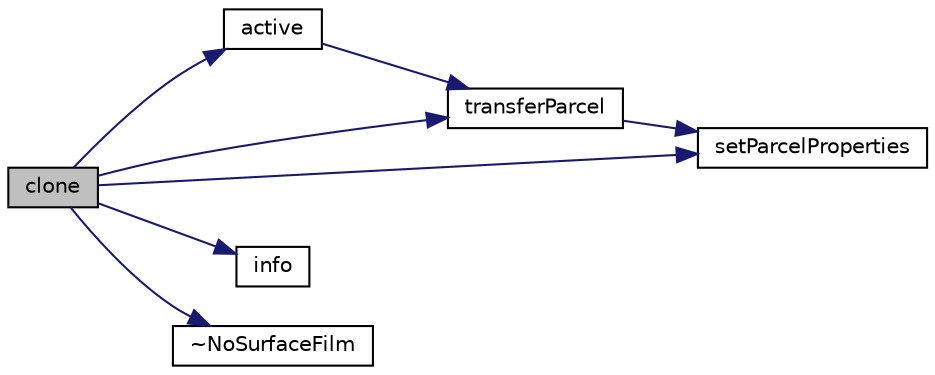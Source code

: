 digraph "clone"
{
  bgcolor="transparent";
  edge [fontname="Helvetica",fontsize="10",labelfontname="Helvetica",labelfontsize="10"];
  node [fontname="Helvetica",fontsize="10",shape=record];
  rankdir="LR";
  Node1 [label="clone",height=0.2,width=0.4,color="black", fillcolor="grey75", style="filled", fontcolor="black"];
  Node1 -> Node2 [color="midnightblue",fontsize="10",style="solid",fontname="Helvetica"];
  Node2 [label="active",height=0.2,width=0.4,color="black",URL="$a01698.html#a6fd1dc792a0b98e6530a7383d4ef3074",tooltip="Flag to indicate whether model activates the surface film model. "];
  Node2 -> Node3 [color="midnightblue",fontsize="10",style="solid",fontname="Helvetica"];
  Node3 [label="transferParcel",height=0.2,width=0.4,color="black",URL="$a01698.html#af3f1c3e45a0819d21913ec81e6de7525",tooltip="Transfer parcel from cloud to surface film. "];
  Node3 -> Node4 [color="midnightblue",fontsize="10",style="solid",fontname="Helvetica"];
  Node4 [label="setParcelProperties",height=0.2,width=0.4,color="black",URL="$a01698.html#a4ab4c4283a1c9dd1ed6ced84988784a8",tooltip="Set parcel properties. "];
  Node1 -> Node5 [color="midnightblue",fontsize="10",style="solid",fontname="Helvetica"];
  Node5 [label="info",height=0.2,width=0.4,color="black",URL="$a01698.html#a535c2aef67becff77ed292ab0eceb44c",tooltip="Write surface film info to stream. "];
  Node1 -> Node4 [color="midnightblue",fontsize="10",style="solid",fontname="Helvetica"];
  Node1 -> Node3 [color="midnightblue",fontsize="10",style="solid",fontname="Helvetica"];
  Node1 -> Node6 [color="midnightblue",fontsize="10",style="solid",fontname="Helvetica"];
  Node6 [label="~NoSurfaceFilm",height=0.2,width=0.4,color="black",URL="$a01698.html#a2a1b818773a0a0d2c2a5f434fd0f0926",tooltip="Destructor. "];
}
